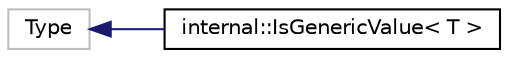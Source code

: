 digraph "Graphical Class Hierarchy"
{
  edge [fontname="Helvetica",fontsize="10",labelfontname="Helvetica",labelfontsize="10"];
  node [fontname="Helvetica",fontsize="10",shape=record];
  rankdir="LR";
  Node127 [label="Type",height=0.2,width=0.4,color="grey75", fillcolor="white", style="filled"];
  Node127 -> Node0 [dir="back",color="midnightblue",fontsize="10",style="solid",fontname="Helvetica"];
  Node0 [label="internal::IsGenericValue\< T \>",height=0.2,width=0.4,color="black", fillcolor="white", style="filled",URL="$structinternal_1_1IsGenericValue.html"];
}

